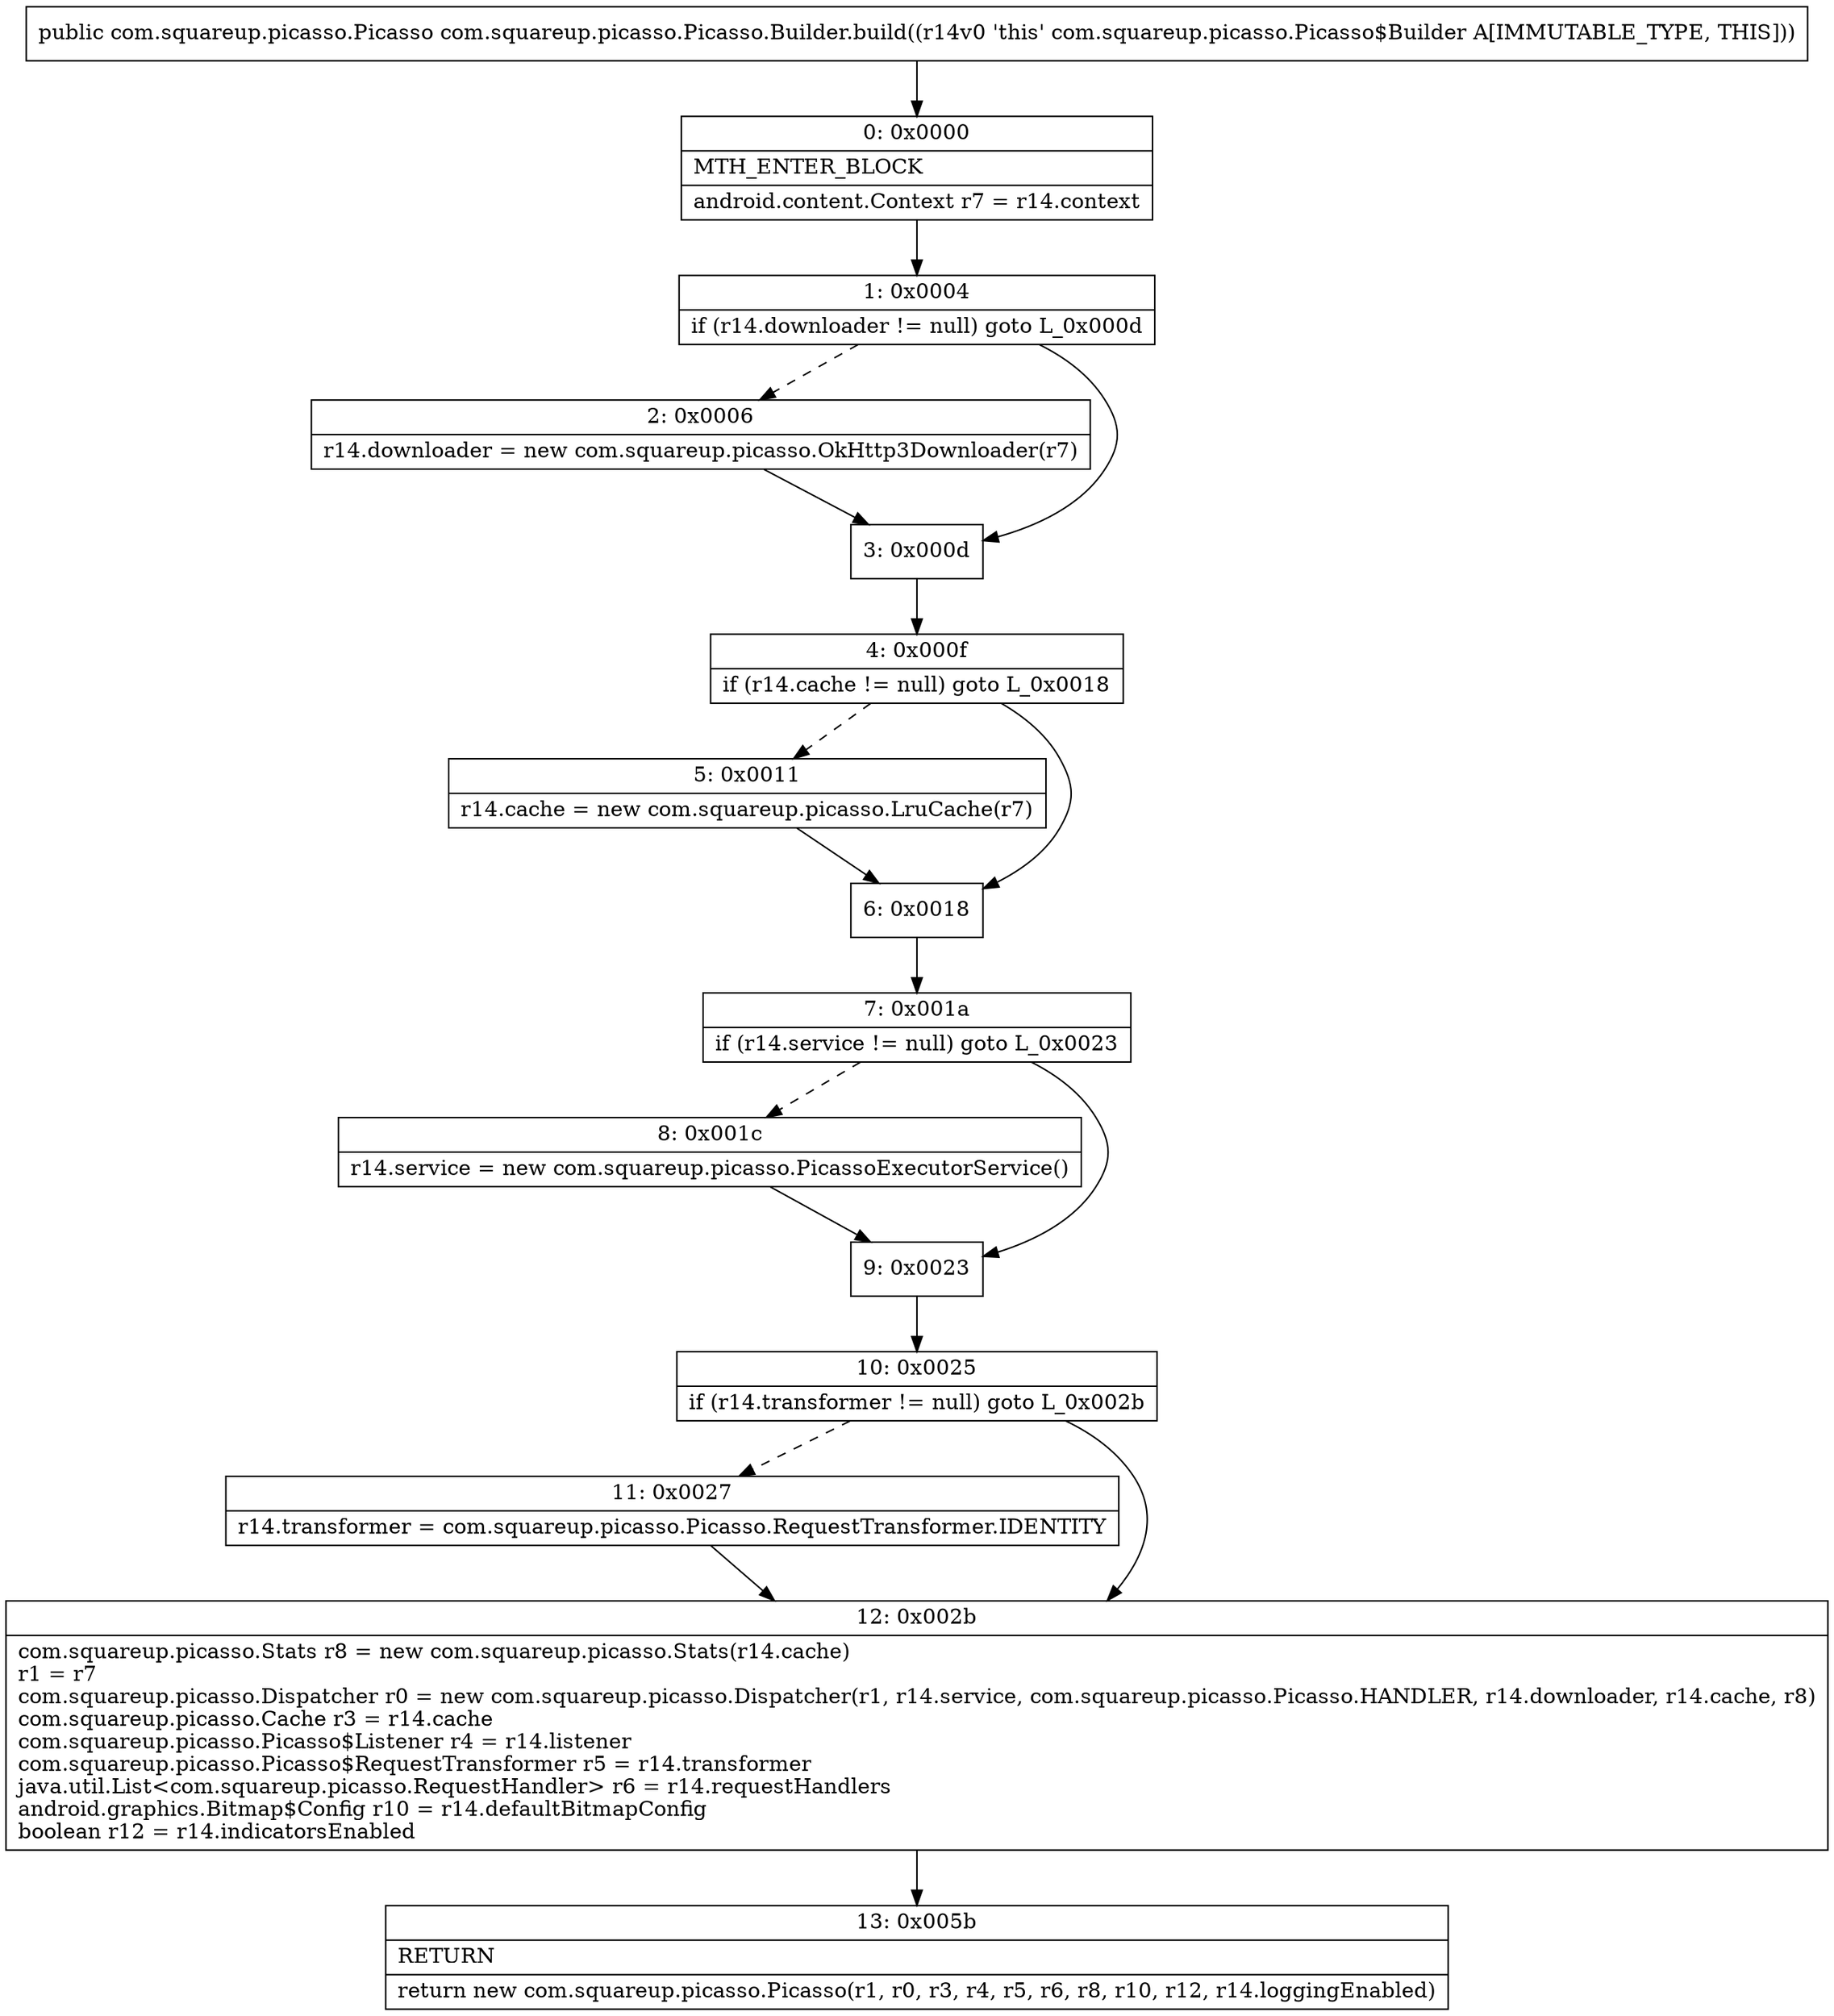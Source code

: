 digraph "CFG forcom.squareup.picasso.Picasso.Builder.build()Lcom\/squareup\/picasso\/Picasso;" {
Node_0 [shape=record,label="{0\:\ 0x0000|MTH_ENTER_BLOCK\l|android.content.Context r7 = r14.context\l}"];
Node_1 [shape=record,label="{1\:\ 0x0004|if (r14.downloader != null) goto L_0x000d\l}"];
Node_2 [shape=record,label="{2\:\ 0x0006|r14.downloader = new com.squareup.picasso.OkHttp3Downloader(r7)\l}"];
Node_3 [shape=record,label="{3\:\ 0x000d}"];
Node_4 [shape=record,label="{4\:\ 0x000f|if (r14.cache != null) goto L_0x0018\l}"];
Node_5 [shape=record,label="{5\:\ 0x0011|r14.cache = new com.squareup.picasso.LruCache(r7)\l}"];
Node_6 [shape=record,label="{6\:\ 0x0018}"];
Node_7 [shape=record,label="{7\:\ 0x001a|if (r14.service != null) goto L_0x0023\l}"];
Node_8 [shape=record,label="{8\:\ 0x001c|r14.service = new com.squareup.picasso.PicassoExecutorService()\l}"];
Node_9 [shape=record,label="{9\:\ 0x0023}"];
Node_10 [shape=record,label="{10\:\ 0x0025|if (r14.transformer != null) goto L_0x002b\l}"];
Node_11 [shape=record,label="{11\:\ 0x0027|r14.transformer = com.squareup.picasso.Picasso.RequestTransformer.IDENTITY\l}"];
Node_12 [shape=record,label="{12\:\ 0x002b|com.squareup.picasso.Stats r8 = new com.squareup.picasso.Stats(r14.cache)\lr1 = r7\lcom.squareup.picasso.Dispatcher r0 = new com.squareup.picasso.Dispatcher(r1, r14.service, com.squareup.picasso.Picasso.HANDLER, r14.downloader, r14.cache, r8)\lcom.squareup.picasso.Cache r3 = r14.cache\lcom.squareup.picasso.Picasso$Listener r4 = r14.listener\lcom.squareup.picasso.Picasso$RequestTransformer r5 = r14.transformer\ljava.util.List\<com.squareup.picasso.RequestHandler\> r6 = r14.requestHandlers\landroid.graphics.Bitmap$Config r10 = r14.defaultBitmapConfig\lboolean r12 = r14.indicatorsEnabled\l}"];
Node_13 [shape=record,label="{13\:\ 0x005b|RETURN\l|return new com.squareup.picasso.Picasso(r1, r0, r3, r4, r5, r6, r8, r10, r12, r14.loggingEnabled)\l}"];
MethodNode[shape=record,label="{public com.squareup.picasso.Picasso com.squareup.picasso.Picasso.Builder.build((r14v0 'this' com.squareup.picasso.Picasso$Builder A[IMMUTABLE_TYPE, THIS])) }"];
MethodNode -> Node_0;
Node_0 -> Node_1;
Node_1 -> Node_2[style=dashed];
Node_1 -> Node_3;
Node_2 -> Node_3;
Node_3 -> Node_4;
Node_4 -> Node_5[style=dashed];
Node_4 -> Node_6;
Node_5 -> Node_6;
Node_6 -> Node_7;
Node_7 -> Node_8[style=dashed];
Node_7 -> Node_9;
Node_8 -> Node_9;
Node_9 -> Node_10;
Node_10 -> Node_11[style=dashed];
Node_10 -> Node_12;
Node_11 -> Node_12;
Node_12 -> Node_13;
}

